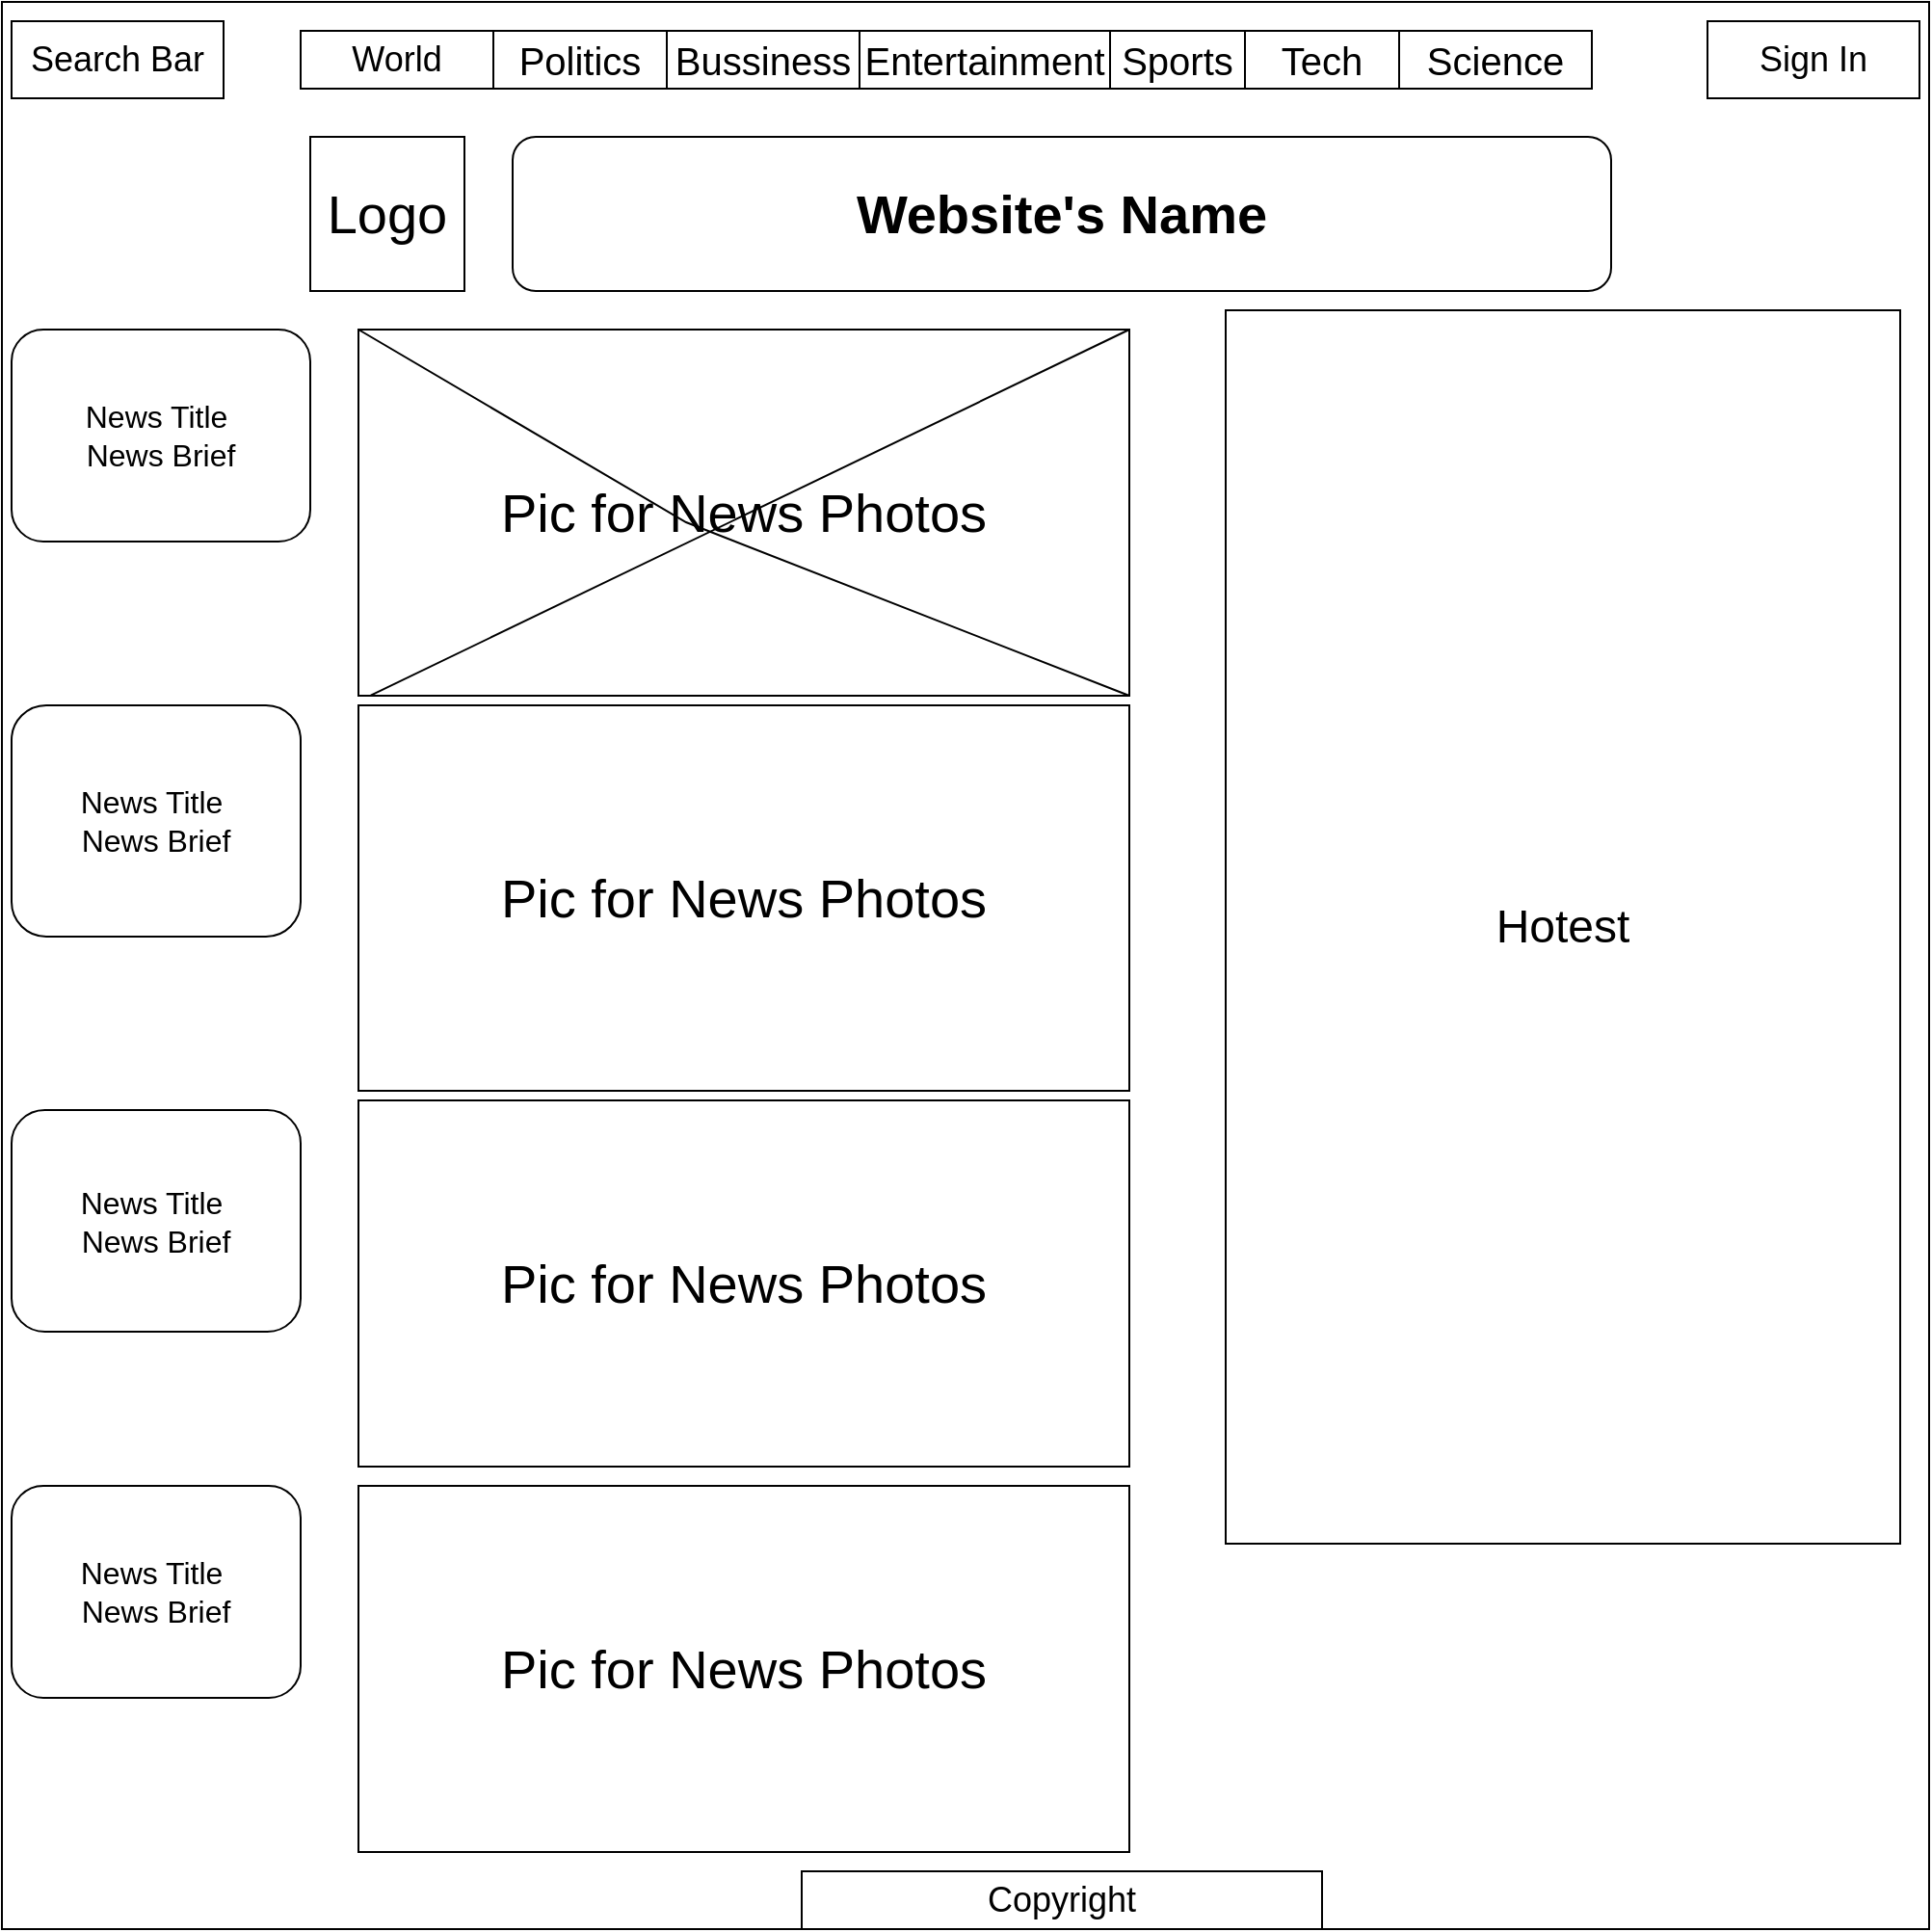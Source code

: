<mxfile version="25.0.0">
  <diagram name="第 1 页" id="vrRxUIPaBHX0UUmL-tkq">
    <mxGraphModel dx="1648" dy="1985" grid="1" gridSize="10" guides="1" tooltips="1" connect="1" arrows="1" fold="1" page="1" pageScale="1" pageWidth="827" pageHeight="1169" math="0" shadow="0">
      <root>
        <mxCell id="0" />
        <mxCell id="1" parent="0" />
        <mxCell id="02rUWr7pG5b4yDuSuZ4g-1" value="" style="whiteSpace=wrap;html=1;aspect=fixed;" parent="1" vertex="1">
          <mxGeometry x="75" y="-30" width="1000" height="1000" as="geometry" />
        </mxCell>
        <mxCell id="02rUWr7pG5b4yDuSuZ4g-3" value="&lt;font style=&quot;font-size: 28px;&quot;&gt;Logo&lt;/font&gt;" style="whiteSpace=wrap;html=1;aspect=fixed;" parent="1" vertex="1">
          <mxGeometry x="235" y="40" width="80" height="80" as="geometry" />
        </mxCell>
        <mxCell id="02rUWr7pG5b4yDuSuZ4g-4" value="&lt;font style=&quot;font-size: 28px;&quot;&gt;&lt;b&gt;Website&#39;s Name&lt;/b&gt;&lt;/font&gt;" style="rounded=1;whiteSpace=wrap;html=1;" parent="1" vertex="1">
          <mxGeometry x="340" y="40" width="570" height="80" as="geometry" />
        </mxCell>
        <mxCell id="02rUWr7pG5b4yDuSuZ4g-5" value="&lt;font style=&quot;font-size: 18px;&quot;&gt;World&lt;/font&gt;" style="rounded=0;whiteSpace=wrap;html=1;" parent="1" vertex="1">
          <mxGeometry x="230" y="-15" width="100" height="30" as="geometry" />
        </mxCell>
        <mxCell id="02rUWr7pG5b4yDuSuZ4g-6" value="&lt;font style=&quot;font-size: 20px;&quot;&gt;Politics&lt;/font&gt;" style="rounded=0;whiteSpace=wrap;html=1;" parent="1" vertex="1">
          <mxGeometry x="330" y="-15" width="90" height="30" as="geometry" />
        </mxCell>
        <mxCell id="02rUWr7pG5b4yDuSuZ4g-7" value="&lt;font style=&quot;font-size: 20px;&quot;&gt;Sports&lt;/font&gt;" style="rounded=0;whiteSpace=wrap;html=1;" parent="1" vertex="1">
          <mxGeometry x="650" y="-15" width="70" height="30" as="geometry" />
        </mxCell>
        <mxCell id="02rUWr7pG5b4yDuSuZ4g-8" value="&lt;font style=&quot;font-size: 20px;&quot;&gt;Bussiness&lt;/font&gt;" style="rounded=0;whiteSpace=wrap;html=1;" parent="1" vertex="1">
          <mxGeometry x="420" y="-15" width="100" height="30" as="geometry" />
        </mxCell>
        <mxCell id="02rUWr7pG5b4yDuSuZ4g-10" value="&lt;font style=&quot;font-size: 28px;&quot;&gt;Pic for News Photos&lt;/font&gt;" style="rounded=0;whiteSpace=wrap;html=1;" parent="1" vertex="1">
          <mxGeometry x="260" y="140" width="400" height="190" as="geometry" />
        </mxCell>
        <mxCell id="02rUWr7pG5b4yDuSuZ4g-14" value="" style="endArrow=none;html=1;rounded=0;entryX=0.016;entryY=0.999;entryDx=0;entryDy=0;entryPerimeter=0;exitX=1;exitY=0;exitDx=0;exitDy=0;" parent="1" source="02rUWr7pG5b4yDuSuZ4g-10" target="02rUWr7pG5b4yDuSuZ4g-10" edge="1">
          <mxGeometry width="50" height="50" relative="1" as="geometry">
            <mxPoint x="458.25" y="260" as="sourcePoint" />
            <mxPoint x="458.25" y="305.442" as="targetPoint" />
            <Array as="points" />
          </mxGeometry>
        </mxCell>
        <mxCell id="02rUWr7pG5b4yDuSuZ4g-16" value="" style="endArrow=none;html=1;rounded=0;entryX=1;entryY=1;entryDx=0;entryDy=0;exitX=0;exitY=0;exitDx=0;exitDy=0;" parent="1" source="02rUWr7pG5b4yDuSuZ4g-10" target="02rUWr7pG5b4yDuSuZ4g-10" edge="1">
          <mxGeometry width="50" height="50" relative="1" as="geometry">
            <mxPoint x="390" y="440" as="sourcePoint" />
            <mxPoint x="440" y="390" as="targetPoint" />
            <Array as="points">
              <mxPoint x="430" y="240" />
            </Array>
          </mxGeometry>
        </mxCell>
        <mxCell id="02rUWr7pG5b4yDuSuZ4g-17" value="&lt;font style=&quot;font-size: 16px;&quot;&gt;News Title&amp;nbsp;&lt;/font&gt;&lt;div&gt;&lt;font style=&quot;font-size: 16px;&quot;&gt;&lt;font style=&quot;&quot;&gt;News &lt;/font&gt;&lt;font style=&quot;&quot;&gt;Brief&lt;/font&gt;&lt;/font&gt;&lt;/div&gt;" style="rounded=1;whiteSpace=wrap;html=1;" parent="1" vertex="1">
          <mxGeometry x="80" y="140" width="155" height="110" as="geometry" />
        </mxCell>
        <mxCell id="02rUWr7pG5b4yDuSuZ4g-21" value="&lt;font style=&quot;font-size: 18px;&quot;&gt;Copyright&lt;/font&gt;" style="rounded=0;whiteSpace=wrap;html=1;" parent="1" vertex="1">
          <mxGeometry x="490" y="940" width="270" height="30" as="geometry" />
        </mxCell>
        <mxCell id="y0u81fAZ97VvsScAOnDl-4" value="&lt;font style=&quot;font-size: 18px;&quot;&gt;Search Bar&lt;/font&gt;" style="rounded=0;whiteSpace=wrap;html=1;" parent="1" vertex="1">
          <mxGeometry x="80" y="-20" width="110" height="40" as="geometry" />
        </mxCell>
        <mxCell id="DYDMjLRyJyLlaFq4cNeV-1" value="&lt;font style=&quot;font-size: 20px;&quot;&gt;Science&lt;/font&gt;" style="rounded=0;whiteSpace=wrap;html=1;" vertex="1" parent="1">
          <mxGeometry x="800" y="-15" width="100" height="30" as="geometry" />
        </mxCell>
        <mxCell id="DYDMjLRyJyLlaFq4cNeV-2" value="&lt;font style=&quot;font-size: 18px;&quot;&gt;Sign In&lt;/font&gt;" style="rounded=0;whiteSpace=wrap;html=1;" vertex="1" parent="1">
          <mxGeometry x="960" y="-20" width="110" height="40" as="geometry" />
        </mxCell>
        <mxCell id="DYDMjLRyJyLlaFq4cNeV-3" value="&lt;span style=&quot;font-size: 24px;&quot;&gt;Hotest&lt;/span&gt;" style="rounded=0;whiteSpace=wrap;html=1;" vertex="1" parent="1">
          <mxGeometry x="710" y="130" width="350" height="640" as="geometry" />
        </mxCell>
        <mxCell id="DYDMjLRyJyLlaFq4cNeV-4" value="&lt;font style=&quot;font-size: 16px;&quot;&gt;News Title&amp;nbsp;&lt;/font&gt;&lt;div&gt;&lt;font style=&quot;font-size: 16px;&quot;&gt;&lt;font style=&quot;&quot;&gt;News &lt;/font&gt;&lt;font style=&quot;&quot;&gt;Brief&lt;/font&gt;&lt;/font&gt;&lt;/div&gt;" style="rounded=1;whiteSpace=wrap;html=1;" vertex="1" parent="1">
          <mxGeometry x="80" y="335" width="150" height="120" as="geometry" />
        </mxCell>
        <mxCell id="DYDMjLRyJyLlaFq4cNeV-5" value="&lt;font style=&quot;font-size: 28px;&quot;&gt;Pic for News Photos&lt;/font&gt;" style="rounded=0;whiteSpace=wrap;html=1;" vertex="1" parent="1">
          <mxGeometry x="260" y="335" width="400" height="200" as="geometry" />
        </mxCell>
        <mxCell id="DYDMjLRyJyLlaFq4cNeV-6" value="&lt;font style=&quot;font-size: 16px;&quot;&gt;News Title&amp;nbsp;&lt;/font&gt;&lt;div&gt;&lt;font style=&quot;font-size: 16px;&quot;&gt;&lt;font style=&quot;&quot;&gt;News &lt;/font&gt;&lt;font style=&quot;&quot;&gt;Brief&lt;/font&gt;&lt;/font&gt;&lt;/div&gt;" style="rounded=1;whiteSpace=wrap;html=1;" vertex="1" parent="1">
          <mxGeometry x="80" y="545" width="150" height="115" as="geometry" />
        </mxCell>
        <mxCell id="DYDMjLRyJyLlaFq4cNeV-7" value="&lt;font style=&quot;font-size: 28px;&quot;&gt;Pic for News Photos&lt;/font&gt;" style="rounded=0;whiteSpace=wrap;html=1;" vertex="1" parent="1">
          <mxGeometry x="260" y="540" width="400" height="190" as="geometry" />
        </mxCell>
        <mxCell id="DYDMjLRyJyLlaFq4cNeV-10" value="&lt;font style=&quot;font-size: 20px;&quot;&gt;Entertainment&lt;/font&gt;" style="rounded=0;whiteSpace=wrap;html=1;" vertex="1" parent="1">
          <mxGeometry x="520" y="-15" width="130" height="30" as="geometry" />
        </mxCell>
        <mxCell id="DYDMjLRyJyLlaFq4cNeV-11" value="&lt;font style=&quot;font-size: 20px;&quot;&gt;Tech&lt;/font&gt;" style="rounded=0;whiteSpace=wrap;html=1;" vertex="1" parent="1">
          <mxGeometry x="720" y="-15" width="80" height="30" as="geometry" />
        </mxCell>
        <mxCell id="DYDMjLRyJyLlaFq4cNeV-12" value="&lt;font style=&quot;font-size: 28px;&quot;&gt;Pic for News Photos&lt;/font&gt;" style="rounded=0;whiteSpace=wrap;html=1;" vertex="1" parent="1">
          <mxGeometry x="260" y="740" width="400" height="190" as="geometry" />
        </mxCell>
        <mxCell id="DYDMjLRyJyLlaFq4cNeV-13" value="&lt;font style=&quot;font-size: 16px;&quot;&gt;News Title&amp;nbsp;&lt;/font&gt;&lt;div&gt;&lt;font style=&quot;font-size: 16px;&quot;&gt;&lt;font style=&quot;&quot;&gt;News &lt;/font&gt;&lt;font style=&quot;&quot;&gt;Brief&lt;/font&gt;&lt;/font&gt;&lt;/div&gt;" style="rounded=1;whiteSpace=wrap;html=1;" vertex="1" parent="1">
          <mxGeometry x="80" y="740" width="150" height="110" as="geometry" />
        </mxCell>
      </root>
    </mxGraphModel>
  </diagram>
</mxfile>
